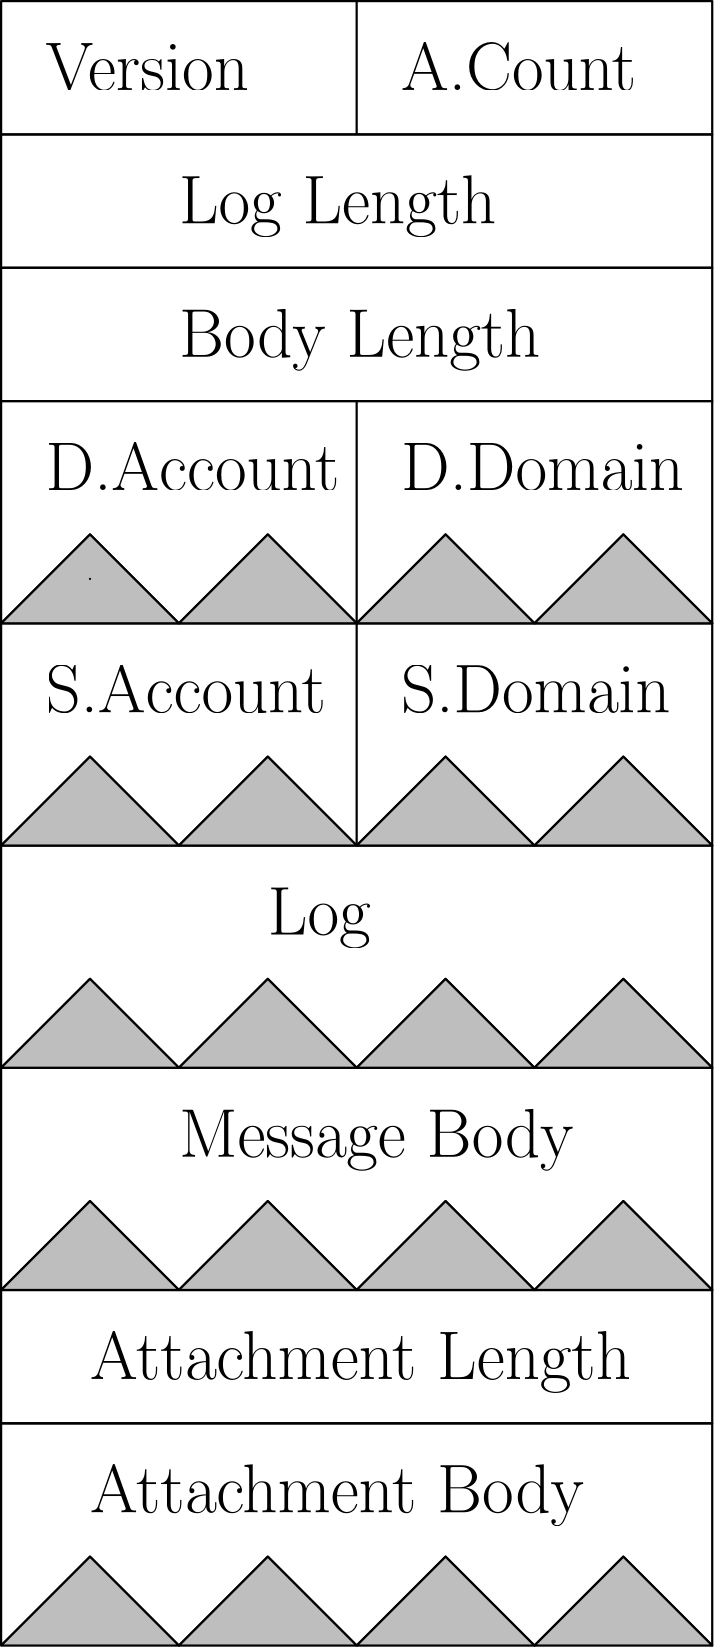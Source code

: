 <?xml version="1.0"?>
<!DOCTYPE ipe SYSTEM "ipe.dtd">
<ipe version="70107" creator="Ipe 7.1.10">
<info created="D:20160204133814" modified="D:20160204133814"/>
<ipestyle name="basic">
<symbol name="arrow/arc(spx)">
<path stroke="sym-stroke" fill="sym-stroke" pen="sym-pen">
0 0 m
-1 0.333 l
-1 -0.333 l
h
</path>
</symbol>
<symbol name="arrow/farc(spx)">
<path stroke="sym-stroke" fill="white" pen="sym-pen">
0 0 m
-1 0.333 l
-1 -0.333 l
h
</path>
</symbol>
<symbol name="arrow/ptarc(spx)">
<path stroke="sym-stroke" fill="sym-stroke" pen="sym-pen">
0 0 m
-1 0.333 l
-0.8 0 l
-1 -0.333 l
h
</path>
</symbol>
<symbol name="arrow/fptarc(spx)">
<path stroke="sym-stroke" fill="white" pen="sym-pen">
0 0 m
-1 0.333 l
-0.8 0 l
-1 -0.333 l
h
</path>
</symbol>
<symbol name="mark/circle(sx)" transformations="translations">
<path fill="sym-stroke">
0.6 0 0 0.6 0 0 e
0.4 0 0 0.4 0 0 e
</path>
</symbol>
<symbol name="mark/disk(sx)" transformations="translations">
<path fill="sym-stroke">
0.6 0 0 0.6 0 0 e
</path>
</symbol>
<symbol name="mark/fdisk(sfx)" transformations="translations">
<group>
<path fill="sym-fill">
0.5 0 0 0.5 0 0 e
</path>
<path fill="sym-stroke" fillrule="eofill">
0.6 0 0 0.6 0 0 e
0.4 0 0 0.4 0 0 e
</path>
</group>
</symbol>
<symbol name="mark/box(sx)" transformations="translations">
<path fill="sym-stroke" fillrule="eofill">
-0.6 -0.6 m
0.6 -0.6 l
0.6 0.6 l
-0.6 0.6 l
h
-0.4 -0.4 m
0.4 -0.4 l
0.4 0.4 l
-0.4 0.4 l
h
</path>
</symbol>
<symbol name="mark/square(sx)" transformations="translations">
<path fill="sym-stroke">
-0.6 -0.6 m
0.6 -0.6 l
0.6 0.6 l
-0.6 0.6 l
h
</path>
</symbol>
<symbol name="mark/fsquare(sfx)" transformations="translations">
<group>
<path fill="sym-fill">
-0.5 -0.5 m
0.5 -0.5 l
0.5 0.5 l
-0.5 0.5 l
h
</path>
<path fill="sym-stroke" fillrule="eofill">
-0.6 -0.6 m
0.6 -0.6 l
0.6 0.6 l
-0.6 0.6 l
h
-0.4 -0.4 m
0.4 -0.4 l
0.4 0.4 l
-0.4 0.4 l
h
</path>
</group>
</symbol>
<symbol name="mark/cross(sx)" transformations="translations">
<group>
<path fill="sym-stroke">
-0.43 -0.57 m
0.57 0.43 l
0.43 0.57 l
-0.57 -0.43 l
h
</path>
<path fill="sym-stroke">
-0.43 0.57 m
0.57 -0.43 l
0.43 -0.57 l
-0.57 0.43 l
h
</path>
</group>
</symbol>
<symbol name="arrow/fnormal(spx)">
<path stroke="sym-stroke" fill="white" pen="sym-pen">
0 0 m
-1 0.333 l
-1 -0.333 l
h
</path>
</symbol>
<symbol name="arrow/pointed(spx)">
<path stroke="sym-stroke" fill="sym-stroke" pen="sym-pen">
0 0 m
-1 0.333 l
-0.8 0 l
-1 -0.333 l
h
</path>
</symbol>
<symbol name="arrow/fpointed(spx)">
<path stroke="sym-stroke" fill="white" pen="sym-pen">
0 0 m
-1 0.333 l
-0.8 0 l
-1 -0.333 l
h
</path>
</symbol>
<symbol name="arrow/linear(spx)">
<path stroke="sym-stroke" pen="sym-pen">
-1 0.333 m
0 0 l
-1 -0.333 l
</path>
</symbol>
<symbol name="arrow/fdouble(spx)">
<path stroke="sym-stroke" fill="white" pen="sym-pen">
0 0 m
-1 0.333 l
-1 -0.333 l
h
-1 0 m
-2 0.333 l
-2 -0.333 l
h
</path>
</symbol>
<symbol name="arrow/double(spx)">
<path stroke="sym-stroke" fill="sym-stroke" pen="sym-pen">
0 0 m
-1 0.333 l
-1 -0.333 l
h
-1 0 m
-2 0.333 l
-2 -0.333 l
h
</path>
</symbol>
<pen name="heavier" value="0.8"/>
<pen name="fat" value="1.2"/>
<pen name="ultrafat" value="2"/>
<symbolsize name="large" value="5"/>
<symbolsize name="small" value="2"/>
<symbolsize name="tiny" value="1.1"/>
<arrowsize name="large" value="10"/>
<arrowsize name="small" value="5"/>
<arrowsize name="tiny" value="3"/>
<color name="red" value="1 0 0"/>
<color name="green" value="0 1 0"/>
<color name="blue" value="0 0 1"/>
<color name="yellow" value="1 1 0"/>
<color name="orange" value="1 0.647 0"/>
<color name="gold" value="1 0.843 0"/>
<color name="purple" value="0.627 0.125 0.941"/>
<color name="gray" value="0.745"/>
<color name="brown" value="0.647 0.165 0.165"/>
<color name="navy" value="0 0 0.502"/>
<color name="pink" value="1 0.753 0.796"/>
<color name="seagreen" value="0.18 0.545 0.341"/>
<color name="turquoise" value="0.251 0.878 0.816"/>
<color name="violet" value="0.933 0.51 0.933"/>
<color name="darkblue" value="0 0 0.545"/>
<color name="darkcyan" value="0 0.545 0.545"/>
<color name="darkgray" value="0.663"/>
<color name="darkgreen" value="0 0.392 0"/>
<color name="darkmagenta" value="0.545 0 0.545"/>
<color name="darkorange" value="1 0.549 0"/>
<color name="darkred" value="0.545 0 0"/>
<color name="lightblue" value="0.678 0.847 0.902"/>
<color name="lightcyan" value="0.878 1 1"/>
<color name="lightgray" value="0.827"/>
<color name="lightgreen" value="0.565 0.933 0.565"/>
<color name="lightyellow" value="1 1 0.878"/>
<dashstyle name="dashed" value="[4] 0"/>
<dashstyle name="dotted" value="[1 3] 0"/>
<dashstyle name="dash dotted" value="[4 2 1 2] 0"/>
<dashstyle name="dash dot dotted" value="[4 2 1 2 1 2] 0"/>
<textsize name="large" value="\large"/>
<textsize name="Large" value="\Large"/>
<textsize name="LARGE" value="\LARGE"/>
<textsize name="huge" value="\huge"/>
<textsize name="Huge" value="\Huge"/>
<textsize name="small" value="\small"/>
<textsize name="footnote" value="\footnotesize"/>
<textsize name="tiny" value="\tiny"/>
<textstyle name="center" begin="\begin{center}" end="\end{center}"/>
<textstyle name="itemize" begin="\begin{itemize}" end="\end{itemize}"/>
<textstyle name="item" begin="\begin{itemize}\item{}" end="\end{itemize}"/>
<gridsize name="4 pts" value="4"/>
<gridsize name="8 pts (~3 mm)" value="8"/>
<gridsize name="16 pts (~6 mm)" value="16"/>
<gridsize name="32 pts (~12 mm)" value="32"/>
<gridsize name="10 pts (~3.5 mm)" value="10"/>
<gridsize name="20 pts (~7 mm)" value="20"/>
<gridsize name="14 pts (~5 mm)" value="14"/>
<gridsize name="28 pts (~10 mm)" value="28"/>
<gridsize name="56 pts (~20 mm)" value="56"/>
<anglesize name="90 deg" value="90"/>
<anglesize name="60 deg" value="60"/>
<anglesize name="45 deg" value="45"/>
<anglesize name="30 deg" value="30"/>
<anglesize name="22.5 deg" value="22.5"/>
<opacity name="10%" value="0.1"/>
<opacity name="30%" value="0.3"/>
<opacity name="50%" value="0.5"/>
<opacity name="75%" value="0.75"/>
<tiling name="falling" angle="-60" step="4" width="1"/>
<tiling name="rising" angle="30" step="4" width="1"/>
</ipestyle>
<page>
<layer name="alpha"/>
<view layers="alpha" active="alpha"/>
<path layer="alpha" stroke="black" pen="heavier">
128 784 m
128 736 l
384 736 l
384 784 l
h
</path>
<text transformations="translations" pos="144 752" stroke="black" type="label" width="73.219" height="16.934" depth="0" valign="baseline" size="Huge">Version</text>
<path stroke="black" pen="heavier">
256 784 m
256 736 l
</path>
<text transformations="translations" pos="272 752" stroke="black" type="label" width="84.744" height="16.934" depth="0" valign="baseline" size="Huge">A.Count</text>
<path stroke="black" pen="heavier">
128 736 m
128 688 l
384 688 l
384 736 l
h
</path>
<path stroke="black" pen="heavier">
384 688 m
384 640 l
128 640 l
128 688 l
h
</path>
<text transformations="translations" pos="192 704" stroke="black" type="label" width="114.315" height="17.215" depth="4.82" valign="baseline" size="Huge">Log Length</text>
<text transformations="translations" pos="192 656" stroke="black" type="label" width="130.216" height="17.215" depth="4.82" valign="baseline" size="Huge">Body Length</text>
<path stroke="black" pen="heavier">
128 640 m
128 560 l
160 592 l
192 560 l
224 592 l
256 560 l
288 592 l
320 560 l
352 592 l
384 560 l
384 640 l
128 640 l
</path>
<path matrix="1 0 0 1 0 -80" stroke="black" pen="heavier">
128 640 m
128 560 l
160 592 l
192 560 l
224 592 l
256 560 l
288 592 l
320 560 l
352 592 l
384 560 l
384 640 l
128 640 l
</path>
<path matrix="1 0 0 1 0 -160" stroke="black" pen="heavier">
128 640 m
128 560 l
160 592 l
192 560 l
224 592 l
256 560 l
288 592 l
320 560 l
352 592 l
384 560 l
384 640 l
128 640 l
</path>
<path matrix="1 0 0 1 0 -240" stroke="black" pen="heavier">
128 640 m
128 560 l
160 592 l
192 560 l
224 592 l
256 560 l
288 592 l
320 560 l
352 592 l
384 560 l
384 640 l
128 640 l
</path>
<path matrix="1 0 0 1 0 -368" stroke="black" pen="heavier">
384 688 m
384 640 l
128 640 l
128 688 l
h
</path>
<path matrix="1 0 0 1 0 -368" stroke="black" pen="heavier">
128 640 m
128 560 l
160 592 l
192 560 l
224 592 l
256 560 l
288 592 l
320 560 l
352 592 l
384 560 l
384 640 l
128 640 l
</path>
<path stroke="black" pen="heavier">
256 640 m
256 480 l
</path>
<text transformations="translations" pos="144 608" stroke="black" type="label" width="105.856" height="16.934" depth="0" valign="baseline" size="Huge">D.Account</text>
<text transformations="translations" pos="272 608" stroke="black" type="label" width="101.94" height="16.934" depth="0" valign="baseline" size="Huge">D.Domain</text>
<text transformations="translations" pos="144 528" stroke="black" type="label" width="101.005" height="16.934" depth="0" valign="baseline" size="Huge">S.Account</text>
<text transformations="translations" pos="272 528" stroke="black" type="label" width="97.088" height="16.934" depth="0" valign="baseline" size="Huge">S.Domain</text>
<text transformations="translations" pos="224 448" stroke="black" type="label" width="37.012" height="16.936" depth="4.82" valign="baseline" size="Huge">Log</text>
<text transformations="translations" pos="192 368" stroke="black" type="label" width="142.161" height="17.215" depth="4.82" valign="baseline" size="Huge">Message Body</text>
<text transformations="translations" pos="160 288" stroke="black" type="label" width="194.856" height="17.215" depth="4.82" valign="baseline" size="Huge">Attachment Length</text>
<text transformations="translations" pos="160 240" stroke="black" type="label" width="177.948" height="17.215" depth="4.82" valign="baseline" size="Huge">Attachment Body</text>
<path stroke="black" fill="gray" pen="heavier">
128 560 m
192 560 l
160 592 l
128 560 l
</path>
<path stroke="black" pen="heavier" cap="1">
160 576 m
160 576 l
160 576 l
160 576 l
160 576 l
160 576 l
160 576 l
160 576 l
160 576 l
160 576 l
160 576 l
160 576 l
160 576 l
160 576 l
</path>
<path matrix="1 0 0 1 64 0" stroke="black" fill="gray" pen="heavier">
128 560 m
192 560 l
160 592 l
128 560 l
</path>
<path matrix="1 0 0 1 128 0" stroke="black" fill="gray" pen="heavier">
128 560 m
192 560 l
160 592 l
128 560 l
</path>
<path matrix="1 0 0 1 192 0" stroke="black" fill="gray" pen="heavier">
128 560 m
192 560 l
160 592 l
128 560 l
</path>
<path matrix="1 0 0 1 0 -80" stroke="black" fill="gray" pen="heavier">
128 560 m
192 560 l
160 592 l
128 560 l
</path>
<path matrix="1 0 0 1 64 -80" stroke="black" fill="gray" pen="heavier">
128 560 m
192 560 l
160 592 l
128 560 l
</path>
<path matrix="1 0 0 1 128 -80" stroke="black" fill="gray" pen="heavier">
128 560 m
192 560 l
160 592 l
128 560 l
</path>
<path matrix="1 0 0 1 192 -80" stroke="black" fill="gray" pen="heavier">
128 560 m
192 560 l
160 592 l
128 560 l
</path>
<path matrix="1 0 0 1 0 -160" stroke="black" fill="gray" pen="heavier">
128 560 m
192 560 l
160 592 l
128 560 l
</path>
<path matrix="1 0 0 1 64 -160" stroke="black" fill="gray" pen="heavier">
128 560 m
192 560 l
160 592 l
128 560 l
</path>
<path matrix="1 0 0 1 128 -160" stroke="black" fill="gray" pen="heavier">
128 560 m
192 560 l
160 592 l
128 560 l
</path>
<path matrix="1 0 0 1 192 -160" stroke="black" fill="gray" pen="heavier">
128 560 m
192 560 l
160 592 l
128 560 l
</path>
<path matrix="1 0 0 1 0 -240" stroke="black" fill="gray" pen="heavier">
128 560 m
192 560 l
160 592 l
128 560 l
</path>
<path matrix="1 0 0 1 64 -240" stroke="black" fill="gray" pen="heavier">
128 560 m
192 560 l
160 592 l
128 560 l
</path>
<path matrix="1 0 0 1 128 -240" stroke="black" fill="gray" pen="heavier">
128 560 m
192 560 l
160 592 l
128 560 l
</path>
<path matrix="1 0 0 1 192 -240" stroke="black" fill="gray" pen="heavier">
128 560 m
192 560 l
160 592 l
128 560 l
</path>
<path matrix="1 0 0 1 0 -368" stroke="black" fill="gray" pen="heavier">
128 560 m
192 560 l
160 592 l
128 560 l
</path>
<path matrix="1 0 0 1 64 -368" stroke="black" fill="gray" pen="heavier">
128 560 m
192 560 l
160 592 l
128 560 l
</path>
<path matrix="1 0 0 1 128 -368" stroke="black" fill="gray" pen="heavier">
128 560 m
192 560 l
160 592 l
128 560 l
</path>
<path matrix="1 0 0 1 192 -368" stroke="black" fill="gray" pen="heavier">
128 560 m
192 560 l
160 592 l
128 560 l
</path>
</page>
</ipe>
